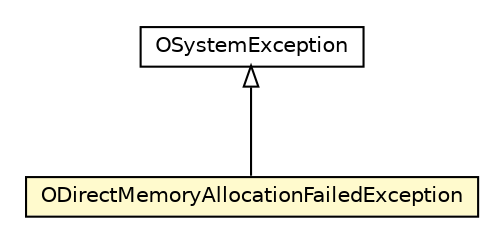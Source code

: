 #!/usr/local/bin/dot
#
# Class diagram 
# Generated by UMLGraph version R5_6-24-gf6e263 (http://www.umlgraph.org/)
#

digraph G {
	edge [fontname="Helvetica",fontsize=10,labelfontname="Helvetica",labelfontsize=10];
	node [fontname="Helvetica",fontsize=10,shape=plaintext];
	nodesep=0.25;
	ranksep=0.5;
	// com.orientechnologies.common.exception.ODirectMemoryAllocationFailedException
	c2711712 [label=<<table title="com.orientechnologies.common.exception.ODirectMemoryAllocationFailedException" border="0" cellborder="1" cellspacing="0" cellpadding="2" port="p" bgcolor="lemonChiffon" href="./ODirectMemoryAllocationFailedException.html">
		<tr><td><table border="0" cellspacing="0" cellpadding="1">
<tr><td align="center" balign="center"> ODirectMemoryAllocationFailedException </td></tr>
		</table></td></tr>
		</table>>, URL="./ODirectMemoryAllocationFailedException.html", fontname="Helvetica", fontcolor="black", fontsize=10.0];
	// com.orientechnologies.common.exception.OSystemException
	c2711715 [label=<<table title="com.orientechnologies.common.exception.OSystemException" border="0" cellborder="1" cellspacing="0" cellpadding="2" port="p" href="./OSystemException.html">
		<tr><td><table border="0" cellspacing="0" cellpadding="1">
<tr><td align="center" balign="center"> OSystemException </td></tr>
		</table></td></tr>
		</table>>, URL="./OSystemException.html", fontname="Helvetica", fontcolor="black", fontsize=10.0];
	//com.orientechnologies.common.exception.ODirectMemoryAllocationFailedException extends com.orientechnologies.common.exception.OSystemException
	c2711715:p -> c2711712:p [dir=back,arrowtail=empty];
}

